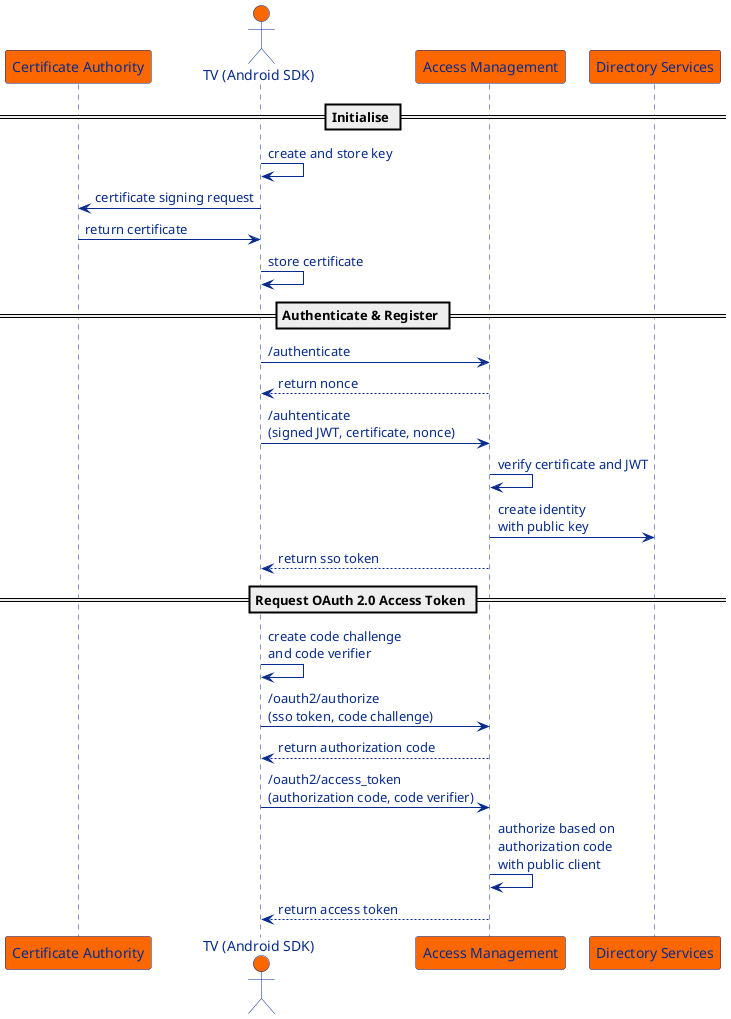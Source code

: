 @startuml

skinparam sequence {
    ArrowFontColor #062b8c
    ArrowColor #062b8c
    LifeLineBorderColor #062b8c

    ParticipantBorderColor #062b8c
    ParticipantBackgroundColor #fc6700
    ParticipantFontColor #062b8c

    ActorBorderColor #062b8c
    ActorBackgroundColor #fc6700
    ActorFontColor #062b8c
}

participant "Certificate Authority" as ca
actor "TV (Android SDK)" as thing
participant "Access Management" as am
participant "Directory Services" as ds

== Initialise ==
thing -> thing : create and store key
thing -> ca: certificate signing request
ca -> thing: return certificate
thing -> thing : store certificate

== Authenticate & Register ==
thing -> am : /authenticate
am --> thing : return nonce

thing -> am : /auhtenticate\n(signed JWT, certificate, nonce)
am -> am : verify certificate and JWT
am -> ds : create identity\nwith public key
am --> thing : return sso token

== Request OAuth 2.0 Access Token ==
thing -> thing : create code challenge\nand code verifier
thing -> am : /oauth2/authorize\n(sso token, code challenge)
am --> thing : return authorization code

thing -> am : /oauth2/access_token\n(authorization code, code verifier)
am -> am : authorize based on\nauthorization code\nwith public client
am --> thing : return access token

@enduml